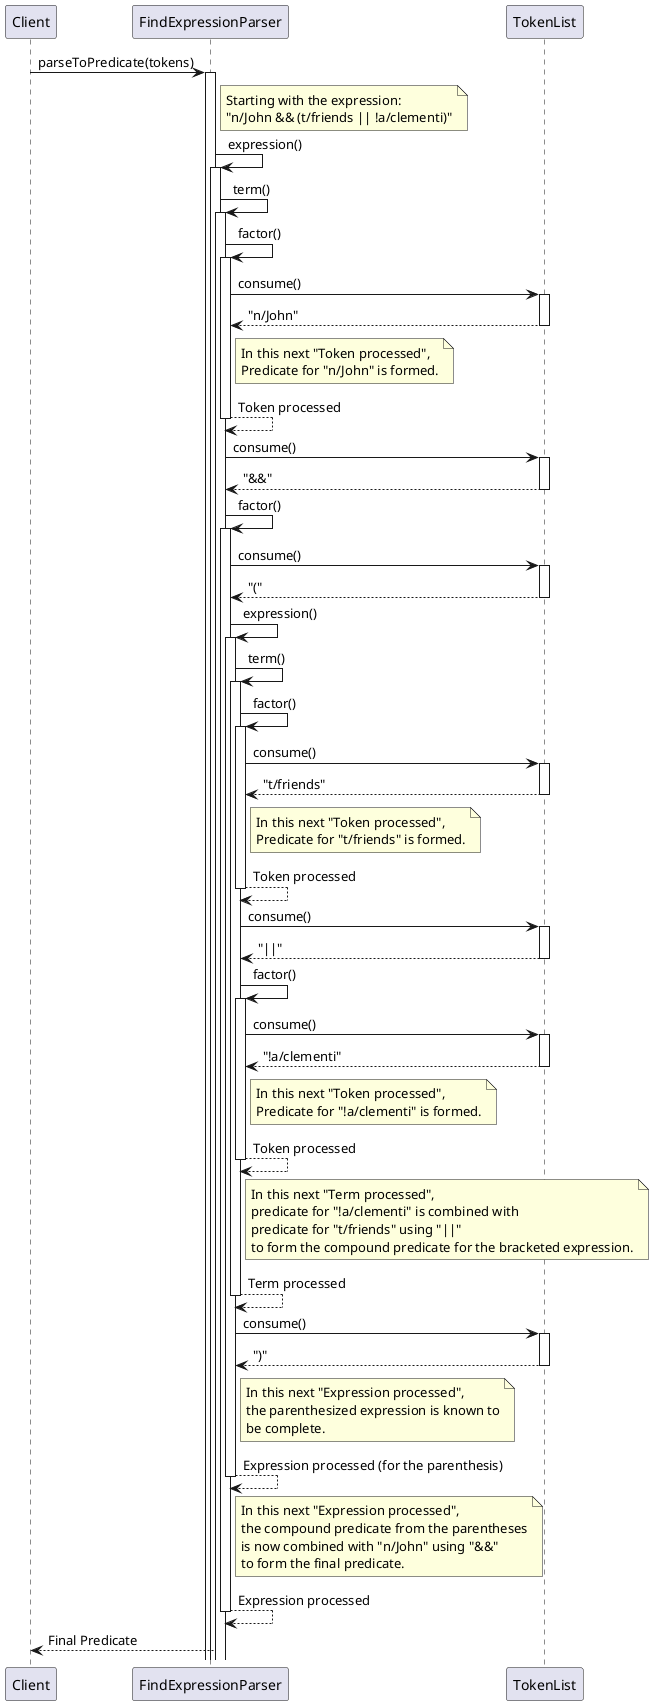 @startuml

participant "Client" as C
participant "FindExpressionParser" as FEP
participant "TokenList" as TL

C -> FEP : parseToPredicate(tokens)
activate FEP

note right of FEP
  Starting with the expression:
  "n/John && (t/friends || !a/clementi)"
end note

FEP -> FEP : expression()
activate FEP

FEP -> FEP : term()
activate FEP

FEP -> FEP : factor()
activate FEP

FEP -> TL : consume()
activate TL
TL --> FEP : "n/John"
deactivate TL

note right of FEP
  In this next "Token processed",
  Predicate for "n/John" is formed.
end note

FEP --> FEP : Token processed
deactivate FEP

FEP -> TL : consume()
activate TL
TL --> FEP : "&&"
deactivate TL

FEP -> FEP : factor()
activate FEP

FEP -> TL : consume()
activate TL
TL --> FEP : "("
deactivate TL

FEP -> FEP : expression()
activate FEP

FEP -> FEP : term()
activate FEP

FEP -> FEP : factor()
activate FEP

FEP -> TL : consume()
activate TL
TL --> FEP : "t/friends"
deactivate TL

note right of FEP
  In this next "Token processed",
  Predicate for "t/friends" is formed.
end note

FEP --> FEP : Token processed
deactivate FEP

FEP -> TL : consume()
activate TL
TL --> FEP : "||"
deactivate TL

FEP -> FEP : factor()
activate FEP

FEP -> TL : consume()
activate TL
TL --> FEP : "!a/clementi"
deactivate TL

note right of FEP
  In this next "Token processed",
  Predicate for "!a/clementi" is formed.
end note

FEP --> FEP : Token processed
deactivate FEP

note right of FEP
  In this next "Term processed",
  predicate for "!a/clementi" is combined with
  predicate for "t/friends" using "||"
  to form the compound predicate for the bracketed expression.
end note

FEP --> FEP : Term processed
deactivate FEP

FEP -> TL : consume()
activate TL
TL --> FEP : ")"
deactivate TL

note right of FEP
  In this next "Expression processed",
  the parenthesized expression is known to
  be complete.
end note

FEP --> FEP : Expression processed (for the parenthesis)
deactivate FEP

note right of FEP
  In this next "Expression processed",
  the compound predicate from the parentheses
  is now combined with "n/John" using "&&"
  to form the final predicate.
end note

FEP --> FEP : Expression processed
deactivate FEP

FEP --> C : Final Predicate

@enduml
